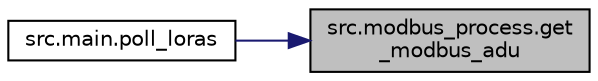 digraph "src.modbus_process.get_modbus_adu"
{
 // LATEX_PDF_SIZE
  edge [fontname="Helvetica",fontsize="10",labelfontname="Helvetica",labelfontsize="10"];
  node [fontname="Helvetica",fontsize="10",shape=record];
  rankdir="RL";
  Node1 [label="src.modbus_process.get\l_modbus_adu",height=0.2,width=0.4,color="black", fillcolor="grey75", style="filled", fontcolor="black",tooltip="Organize the data in a list and return it."];
  Node1 -> Node2 [dir="back",color="midnightblue",fontsize="10",style="solid",fontname="Helvetica"];
  Node2 [label="src.main.poll_loras",height=0.2,width=0.4,color="black", fillcolor="white", style="filled",URL="$namespacesrc_1_1main.html#acf663247c1254557f40099529314e804",tooltip="Search and set meters characteristics and then update them in the database."];
}
